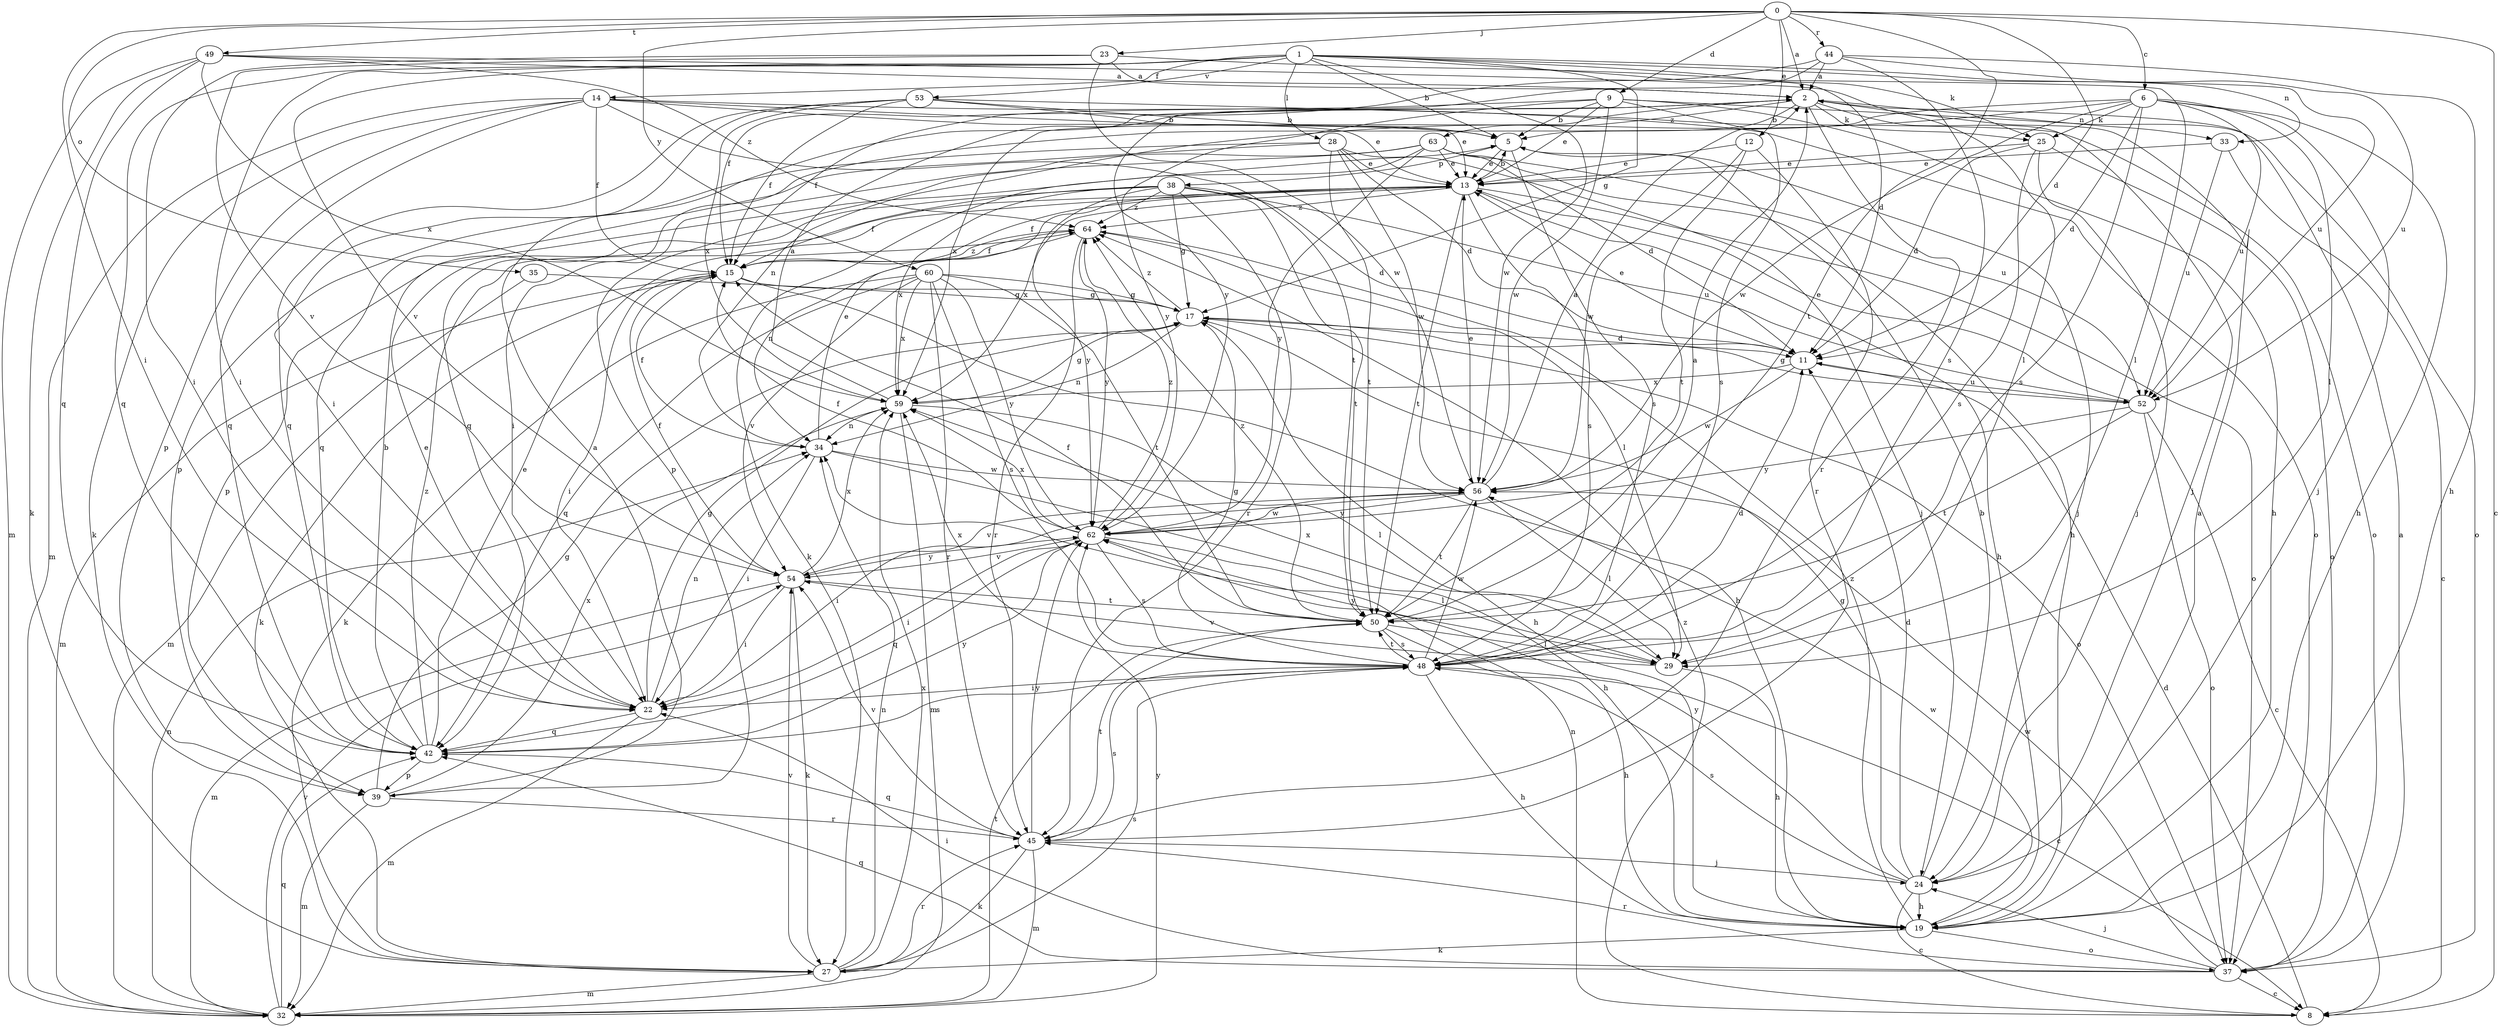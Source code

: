 strict digraph  {
0;
1;
2;
5;
6;
8;
9;
11;
12;
13;
14;
15;
17;
19;
22;
23;
24;
25;
27;
28;
29;
32;
33;
34;
35;
37;
38;
39;
42;
44;
45;
48;
49;
50;
52;
53;
54;
56;
59;
60;
62;
63;
64;
0 -> 2  [label=a];
0 -> 6  [label=c];
0 -> 8  [label=c];
0 -> 9  [label=d];
0 -> 11  [label=d];
0 -> 12  [label=e];
0 -> 22  [label=i];
0 -> 23  [label=j];
0 -> 35  [label=o];
0 -> 44  [label=r];
0 -> 49  [label=t];
0 -> 50  [label=t];
0 -> 60  [label=y];
1 -> 5  [label=b];
1 -> 11  [label=d];
1 -> 14  [label=f];
1 -> 17  [label=g];
1 -> 22  [label=i];
1 -> 25  [label=k];
1 -> 28  [label=l];
1 -> 33  [label=n];
1 -> 42  [label=q];
1 -> 52  [label=u];
1 -> 53  [label=v];
1 -> 54  [label=v];
1 -> 56  [label=w];
2 -> 5  [label=b];
2 -> 24  [label=j];
2 -> 25  [label=k];
2 -> 33  [label=n];
2 -> 45  [label=r];
2 -> 59  [label=x];
2 -> 63  [label=z];
5 -> 13  [label=e];
5 -> 24  [label=j];
5 -> 38  [label=p];
5 -> 48  [label=s];
6 -> 11  [label=d];
6 -> 19  [label=h];
6 -> 24  [label=j];
6 -> 25  [label=k];
6 -> 29  [label=l];
6 -> 34  [label=n];
6 -> 42  [label=q];
6 -> 48  [label=s];
6 -> 52  [label=u];
6 -> 56  [label=w];
8 -> 11  [label=d];
8 -> 34  [label=n];
8 -> 64  [label=z];
9 -> 5  [label=b];
9 -> 13  [label=e];
9 -> 15  [label=f];
9 -> 19  [label=h];
9 -> 37  [label=o];
9 -> 48  [label=s];
9 -> 56  [label=w];
9 -> 62  [label=y];
11 -> 13  [label=e];
11 -> 52  [label=u];
11 -> 56  [label=w];
11 -> 59  [label=x];
12 -> 13  [label=e];
12 -> 45  [label=r];
12 -> 50  [label=t];
12 -> 56  [label=w];
13 -> 5  [label=b];
13 -> 15  [label=f];
13 -> 19  [label=h];
13 -> 37  [label=o];
13 -> 48  [label=s];
13 -> 50  [label=t];
13 -> 59  [label=x];
13 -> 64  [label=z];
14 -> 5  [label=b];
14 -> 13  [label=e];
14 -> 15  [label=f];
14 -> 27  [label=k];
14 -> 32  [label=m];
14 -> 37  [label=o];
14 -> 39  [label=p];
14 -> 42  [label=q];
14 -> 50  [label=t];
15 -> 17  [label=g];
15 -> 19  [label=h];
15 -> 22  [label=i];
15 -> 27  [label=k];
15 -> 32  [label=m];
15 -> 64  [label=z];
17 -> 11  [label=d];
17 -> 19  [label=h];
17 -> 34  [label=n];
17 -> 37  [label=o];
17 -> 64  [label=z];
19 -> 2  [label=a];
19 -> 27  [label=k];
19 -> 37  [label=o];
19 -> 56  [label=w];
19 -> 64  [label=z];
22 -> 13  [label=e];
22 -> 17  [label=g];
22 -> 32  [label=m];
22 -> 34  [label=n];
22 -> 42  [label=q];
23 -> 2  [label=a];
23 -> 22  [label=i];
23 -> 29  [label=l];
23 -> 54  [label=v];
23 -> 56  [label=w];
24 -> 5  [label=b];
24 -> 8  [label=c];
24 -> 11  [label=d];
24 -> 17  [label=g];
24 -> 19  [label=h];
24 -> 48  [label=s];
24 -> 62  [label=y];
25 -> 11  [label=d];
25 -> 13  [label=e];
25 -> 24  [label=j];
25 -> 37  [label=o];
25 -> 48  [label=s];
27 -> 32  [label=m];
27 -> 34  [label=n];
27 -> 45  [label=r];
27 -> 48  [label=s];
27 -> 54  [label=v];
27 -> 59  [label=x];
28 -> 11  [label=d];
28 -> 13  [label=e];
28 -> 24  [label=j];
28 -> 39  [label=p];
28 -> 42  [label=q];
28 -> 50  [label=t];
28 -> 56  [label=w];
29 -> 19  [label=h];
29 -> 54  [label=v];
29 -> 59  [label=x];
29 -> 62  [label=y];
32 -> 34  [label=n];
32 -> 42  [label=q];
32 -> 50  [label=t];
32 -> 54  [label=v];
32 -> 62  [label=y];
33 -> 8  [label=c];
33 -> 13  [label=e];
33 -> 52  [label=u];
34 -> 13  [label=e];
34 -> 15  [label=f];
34 -> 19  [label=h];
34 -> 22  [label=i];
34 -> 56  [label=w];
35 -> 17  [label=g];
35 -> 32  [label=m];
37 -> 2  [label=a];
37 -> 8  [label=c];
37 -> 22  [label=i];
37 -> 24  [label=j];
37 -> 42  [label=q];
37 -> 45  [label=r];
37 -> 56  [label=w];
38 -> 11  [label=d];
38 -> 15  [label=f];
38 -> 17  [label=g];
38 -> 39  [label=p];
38 -> 45  [label=r];
38 -> 50  [label=t];
38 -> 52  [label=u];
38 -> 59  [label=x];
38 -> 62  [label=y];
38 -> 64  [label=z];
39 -> 2  [label=a];
39 -> 17  [label=g];
39 -> 32  [label=m];
39 -> 45  [label=r];
39 -> 59  [label=x];
42 -> 5  [label=b];
42 -> 13  [label=e];
42 -> 39  [label=p];
42 -> 48  [label=s];
42 -> 62  [label=y];
42 -> 64  [label=z];
44 -> 2  [label=a];
44 -> 15  [label=f];
44 -> 19  [label=h];
44 -> 48  [label=s];
44 -> 52  [label=u];
44 -> 62  [label=y];
45 -> 24  [label=j];
45 -> 27  [label=k];
45 -> 32  [label=m];
45 -> 42  [label=q];
45 -> 48  [label=s];
45 -> 50  [label=t];
45 -> 54  [label=v];
45 -> 62  [label=y];
48 -> 8  [label=c];
48 -> 11  [label=d];
48 -> 17  [label=g];
48 -> 19  [label=h];
48 -> 22  [label=i];
48 -> 50  [label=t];
48 -> 56  [label=w];
48 -> 59  [label=x];
49 -> 2  [label=a];
49 -> 27  [label=k];
49 -> 29  [label=l];
49 -> 32  [label=m];
49 -> 42  [label=q];
49 -> 59  [label=x];
49 -> 64  [label=z];
50 -> 2  [label=a];
50 -> 15  [label=f];
50 -> 19  [label=h];
50 -> 29  [label=l];
50 -> 48  [label=s];
50 -> 64  [label=z];
52 -> 8  [label=c];
52 -> 13  [label=e];
52 -> 17  [label=g];
52 -> 37  [label=o];
52 -> 50  [label=t];
52 -> 62  [label=y];
53 -> 5  [label=b];
53 -> 13  [label=e];
53 -> 15  [label=f];
53 -> 22  [label=i];
53 -> 37  [label=o];
53 -> 42  [label=q];
53 -> 59  [label=x];
54 -> 15  [label=f];
54 -> 22  [label=i];
54 -> 27  [label=k];
54 -> 32  [label=m];
54 -> 50  [label=t];
54 -> 59  [label=x];
54 -> 62  [label=y];
56 -> 2  [label=a];
56 -> 13  [label=e];
56 -> 22  [label=i];
56 -> 29  [label=l];
56 -> 50  [label=t];
56 -> 54  [label=v];
56 -> 62  [label=y];
59 -> 2  [label=a];
59 -> 17  [label=g];
59 -> 29  [label=l];
59 -> 32  [label=m];
59 -> 34  [label=n];
60 -> 17  [label=g];
60 -> 27  [label=k];
60 -> 42  [label=q];
60 -> 45  [label=r];
60 -> 48  [label=s];
60 -> 50  [label=t];
60 -> 54  [label=v];
60 -> 59  [label=x];
60 -> 62  [label=y];
62 -> 15  [label=f];
62 -> 22  [label=i];
62 -> 29  [label=l];
62 -> 42  [label=q];
62 -> 48  [label=s];
62 -> 54  [label=v];
62 -> 56  [label=w];
62 -> 59  [label=x];
62 -> 64  [label=z];
63 -> 11  [label=d];
63 -> 13  [label=e];
63 -> 19  [label=h];
63 -> 22  [label=i];
63 -> 27  [label=k];
63 -> 39  [label=p];
63 -> 52  [label=u];
63 -> 62  [label=y];
64 -> 15  [label=f];
64 -> 29  [label=l];
64 -> 34  [label=n];
64 -> 45  [label=r];
64 -> 62  [label=y];
}
